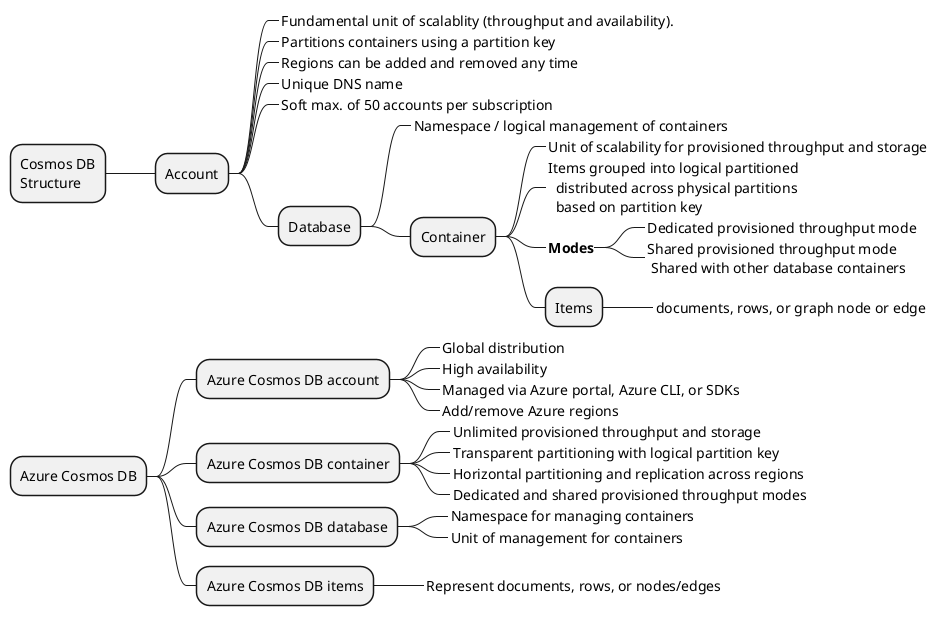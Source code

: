 @startmindmap "Cosmos DB Structure"

+ Cosmos DB\nStructure
++ Account
+++_ Fundamental unit of scalablity (throughput and availability).
+++_ Partitions containers using a partition key
+++_ Regions can be added and removed any time
+++_ Unique DNS name
+++_ Soft max. of 50 accounts per subscription
+++ Database
++++_ Namespace / logical management of containers
++++ Container
+++++_ Unit of scalability for provisioned throughput and storage
+++++_ Items grouped into logical partitioned\n  distributed across physical partitions\n  based on partition key
+++++_ **Modes**
++++++_ Dedicated provisioned throughput mode
++++++_ Shared provisioned throughput mode\n Shared with other database containers
+++++ Items
++++++_ documents, rows, or graph node or edge

* Azure Cosmos DB
** Azure Cosmos DB account
***_ Global distribution
***_ High availability
***_ Managed via Azure portal, Azure CLI, or SDKs
***_ Add/remove Azure regions
** Azure Cosmos DB container
***_ Unlimited provisioned throughput and storage
***_ Transparent partitioning with logical partition key
***_ Horizontal partitioning and replication across regions
***_ Dedicated and shared provisioned throughput modes
** Azure Cosmos DB database
***_ Namespace for managing containers
***_ Unit of management for containers
** Azure Cosmos DB items
***_ Represent documents, rows, or nodes/edges

@endmindmap
